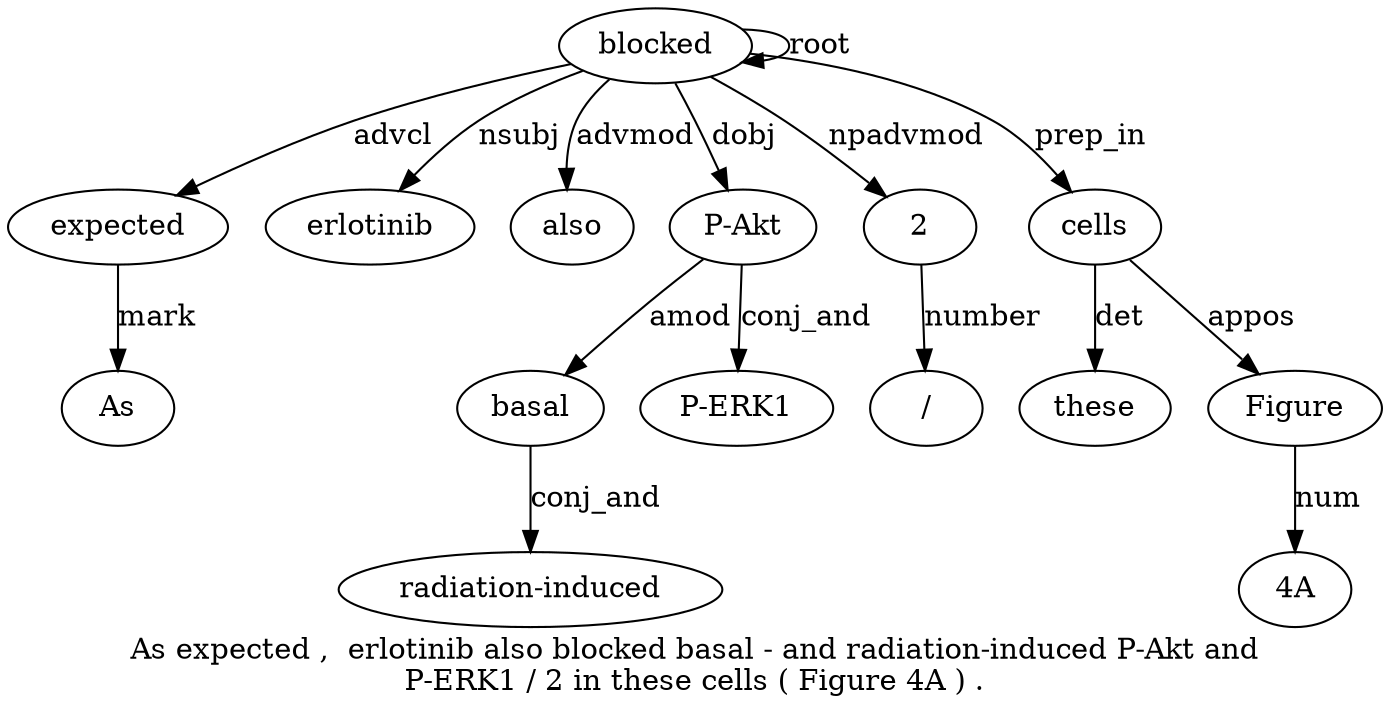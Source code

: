 digraph "As expected ,  erlotinib also blocked basal - and radiation-induced P-Akt and P-ERK1 / 2 in these cells ( Figure 4A ) ." {
label="As expected ,  erlotinib also blocked basal - and radiation-induced P-Akt and
P-ERK1 / 2 in these cells ( Figure 4A ) .";
expected2 [style=filled, fillcolor=white, label=expected];
As1 [style=filled, fillcolor=white, label=As];
expected2 -> As1  [label=mark];
blocked6 [style=filled, fillcolor=white, label=blocked];
blocked6 -> expected2  [label=advcl];
erlotinib4 [style=filled, fillcolor=white, label=erlotinib];
blocked6 -> erlotinib4  [label=nsubj];
also5 [style=filled, fillcolor=white, label=also];
blocked6 -> also5  [label=advmod];
blocked6 -> blocked6  [label=root];
"P-Akt11" [style=filled, fillcolor=white, label="P-Akt"];
basal7 [style=filled, fillcolor=white, label=basal];
"P-Akt11" -> basal7  [label=amod];
"radiation-induced10" [style=filled, fillcolor=white, label="radiation-induced"];
basal7 -> "radiation-induced10"  [label=conj_and];
blocked6 -> "P-Akt11"  [label=dobj];
"P-ERK13" [style=filled, fillcolor=white, label="P-ERK1"];
"P-Akt11" -> "P-ERK13"  [label=conj_and];
215 [style=filled, fillcolor=white, label=2];
"/14" [style=filled, fillcolor=white, label="/"];
215 -> "/14"  [label=number];
blocked6 -> 215  [label=npadvmod];
cells18 [style=filled, fillcolor=white, label=cells];
these17 [style=filled, fillcolor=white, label=these];
cells18 -> these17  [label=det];
blocked6 -> cells18  [label=prep_in];
Figure20 [style=filled, fillcolor=white, label=Figure];
cells18 -> Figure20  [label=appos];
"4A21" [style=filled, fillcolor=white, label="4A"];
Figure20 -> "4A21"  [label=num];
}
